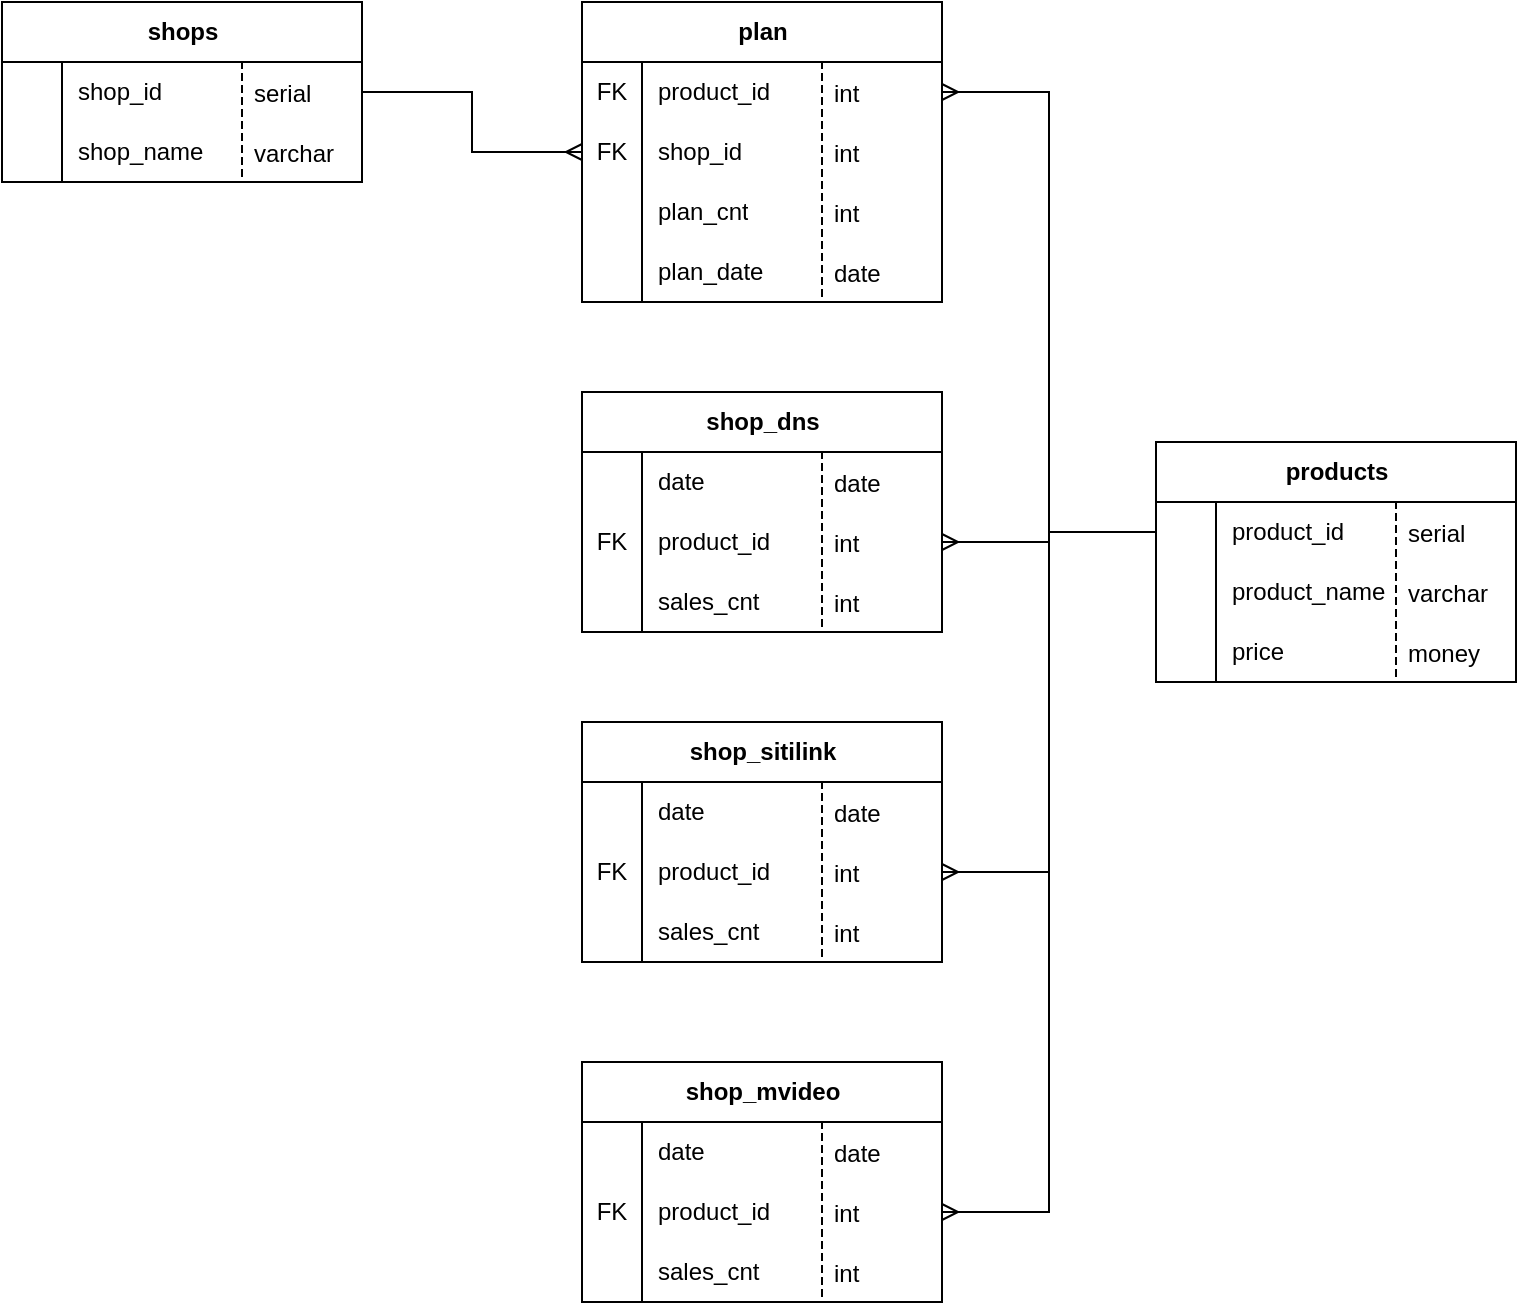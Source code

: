 <mxfile version="21.7.5" type="device">
  <diagram name="Страница — 1" id="pnWi4LDxmNp16B49t5PT">
    <mxGraphModel dx="1098" dy="828" grid="1" gridSize="10" guides="1" tooltips="1" connect="1" arrows="1" fold="1" page="1" pageScale="1" pageWidth="827" pageHeight="1169" math="0" shadow="0">
      <root>
        <mxCell id="0" />
        <mxCell id="1" parent="0" />
        <mxCell id="iOU1mYCxeO6ieShpGvnB-43" value="" style="group" vertex="1" connectable="0" parent="1">
          <mxGeometry x="360" y="270" width="180" height="150" as="geometry" />
        </mxCell>
        <mxCell id="iOU1mYCxeO6ieShpGvnB-1" value="plan" style="shape=table;startSize=30;container=1;collapsible=1;childLayout=tableLayout;fixedRows=1;rowLines=0;fontStyle=1;align=center;resizeLast=1;html=1;" vertex="1" parent="iOU1mYCxeO6ieShpGvnB-43">
          <mxGeometry width="180" height="150" as="geometry" />
        </mxCell>
        <mxCell id="iOU1mYCxeO6ieShpGvnB-50" value="" style="shape=tableRow;horizontal=0;startSize=0;swimlaneHead=0;swimlaneBody=0;fillColor=none;collapsible=0;dropTarget=0;points=[[0,0.5],[1,0.5]];portConstraint=eastwest;top=0;left=0;right=0;bottom=0;" vertex="1" parent="iOU1mYCxeO6ieShpGvnB-1">
          <mxGeometry y="30" width="180" height="30" as="geometry" />
        </mxCell>
        <mxCell id="iOU1mYCxeO6ieShpGvnB-51" value="FK" style="shape=partialRectangle;connectable=0;fillColor=none;top=0;left=0;bottom=0;right=0;editable=1;overflow=hidden;whiteSpace=wrap;html=1;" vertex="1" parent="iOU1mYCxeO6ieShpGvnB-50">
          <mxGeometry width="30" height="30" as="geometry">
            <mxRectangle width="30" height="30" as="alternateBounds" />
          </mxGeometry>
        </mxCell>
        <mxCell id="iOU1mYCxeO6ieShpGvnB-52" value="product_id" style="shape=partialRectangle;connectable=0;fillColor=none;top=0;left=0;bottom=0;right=0;align=left;spacingLeft=6;overflow=hidden;whiteSpace=wrap;html=1;" vertex="1" parent="iOU1mYCxeO6ieShpGvnB-50">
          <mxGeometry x="30" width="150" height="30" as="geometry">
            <mxRectangle width="150" height="30" as="alternateBounds" />
          </mxGeometry>
        </mxCell>
        <mxCell id="iOU1mYCxeO6ieShpGvnB-5" value="" style="shape=tableRow;horizontal=0;startSize=0;swimlaneHead=0;swimlaneBody=0;fillColor=none;collapsible=0;dropTarget=0;points=[[0,0.5],[1,0.5]];portConstraint=eastwest;top=0;left=0;right=0;bottom=0;" vertex="1" parent="iOU1mYCxeO6ieShpGvnB-1">
          <mxGeometry y="60" width="180" height="30" as="geometry" />
        </mxCell>
        <mxCell id="iOU1mYCxeO6ieShpGvnB-6" value="FK" style="shape=partialRectangle;connectable=0;fillColor=none;top=0;left=0;bottom=0;right=0;editable=1;overflow=hidden;whiteSpace=wrap;html=1;" vertex="1" parent="iOU1mYCxeO6ieShpGvnB-5">
          <mxGeometry width="30" height="30" as="geometry">
            <mxRectangle width="30" height="30" as="alternateBounds" />
          </mxGeometry>
        </mxCell>
        <mxCell id="iOU1mYCxeO6ieShpGvnB-7" value="shop_id" style="shape=partialRectangle;connectable=0;fillColor=none;top=0;left=0;bottom=0;right=0;align=left;spacingLeft=6;overflow=hidden;whiteSpace=wrap;html=1;" vertex="1" parent="iOU1mYCxeO6ieShpGvnB-5">
          <mxGeometry x="30" width="150" height="30" as="geometry">
            <mxRectangle width="150" height="30" as="alternateBounds" />
          </mxGeometry>
        </mxCell>
        <mxCell id="iOU1mYCxeO6ieShpGvnB-8" value="" style="shape=tableRow;horizontal=0;startSize=0;swimlaneHead=0;swimlaneBody=0;fillColor=none;collapsible=0;dropTarget=0;points=[[0,0.5],[1,0.5]];portConstraint=eastwest;top=0;left=0;right=0;bottom=0;" vertex="1" parent="iOU1mYCxeO6ieShpGvnB-1">
          <mxGeometry y="90" width="180" height="30" as="geometry" />
        </mxCell>
        <mxCell id="iOU1mYCxeO6ieShpGvnB-9" value="" style="shape=partialRectangle;connectable=0;fillColor=none;top=0;left=0;bottom=0;right=0;editable=1;overflow=hidden;whiteSpace=wrap;html=1;" vertex="1" parent="iOU1mYCxeO6ieShpGvnB-8">
          <mxGeometry width="30" height="30" as="geometry">
            <mxRectangle width="30" height="30" as="alternateBounds" />
          </mxGeometry>
        </mxCell>
        <mxCell id="iOU1mYCxeO6ieShpGvnB-10" value="plan_cnt" style="shape=partialRectangle;connectable=0;fillColor=none;top=0;left=0;bottom=0;right=0;align=left;spacingLeft=6;overflow=hidden;whiteSpace=wrap;html=1;" vertex="1" parent="iOU1mYCxeO6ieShpGvnB-8">
          <mxGeometry x="30" width="150" height="30" as="geometry">
            <mxRectangle width="150" height="30" as="alternateBounds" />
          </mxGeometry>
        </mxCell>
        <mxCell id="iOU1mYCxeO6ieShpGvnB-11" value="" style="shape=tableRow;horizontal=0;startSize=0;swimlaneHead=0;swimlaneBody=0;fillColor=none;collapsible=0;dropTarget=0;points=[[0,0.5],[1,0.5]];portConstraint=eastwest;top=0;left=0;right=0;bottom=0;" vertex="1" parent="iOU1mYCxeO6ieShpGvnB-1">
          <mxGeometry y="120" width="180" height="30" as="geometry" />
        </mxCell>
        <mxCell id="iOU1mYCxeO6ieShpGvnB-12" value="" style="shape=partialRectangle;connectable=0;fillColor=none;top=0;left=0;bottom=0;right=0;editable=1;overflow=hidden;whiteSpace=wrap;html=1;" vertex="1" parent="iOU1mYCxeO6ieShpGvnB-11">
          <mxGeometry width="30" height="30" as="geometry">
            <mxRectangle width="30" height="30" as="alternateBounds" />
          </mxGeometry>
        </mxCell>
        <mxCell id="iOU1mYCxeO6ieShpGvnB-13" value="plan_date" style="shape=partialRectangle;connectable=0;fillColor=none;top=0;left=0;bottom=0;right=0;align=left;spacingLeft=6;overflow=hidden;whiteSpace=wrap;html=1;" vertex="1" parent="iOU1mYCxeO6ieShpGvnB-11">
          <mxGeometry x="30" width="150" height="30" as="geometry">
            <mxRectangle width="150" height="30" as="alternateBounds" />
          </mxGeometry>
        </mxCell>
        <mxCell id="iOU1mYCxeO6ieShpGvnB-42" value="" style="group" vertex="1" connectable="0" parent="iOU1mYCxeO6ieShpGvnB-43">
          <mxGeometry x="90" y="30" width="90" height="120" as="geometry" />
        </mxCell>
        <mxCell id="iOU1mYCxeO6ieShpGvnB-14" value="int" style="shape=partialRectangle;fillColor=none;align=left;verticalAlign=middle;strokeColor=none;spacingLeft=34;rotatable=1;points=[[0,0.5],[1,0.5]];portConstraint=eastwest;dropTarget=0;movable=1;resizable=1;deletable=1;editable=1;locked=0;connectable=1;" vertex="1" parent="iOU1mYCxeO6ieShpGvnB-42">
          <mxGeometry width="90" height="30" as="geometry" />
        </mxCell>
        <mxCell id="iOU1mYCxeO6ieShpGvnB-15" value="" style="shape=partialRectangle;top=0;left=0;bottom=0;fillColor=none;stokeWidth=1;dashed=1;align=left;verticalAlign=middle;spacingLeft=4;spacingRight=4;overflow=hidden;rotatable=0;points=[];portConstraint=eastwest;part=1;" vertex="1" connectable="0" parent="iOU1mYCxeO6ieShpGvnB-14">
          <mxGeometry width="30" height="30" as="geometry" />
        </mxCell>
        <mxCell id="iOU1mYCxeO6ieShpGvnB-16" value="int" style="shape=partialRectangle;fillColor=none;align=left;verticalAlign=middle;strokeColor=none;spacingLeft=34;rotatable=0;points=[[0,0.5],[1,0.5]];portConstraint=eastwest;dropTarget=0;" vertex="1" parent="iOU1mYCxeO6ieShpGvnB-42">
          <mxGeometry y="30" width="90" height="30" as="geometry" />
        </mxCell>
        <mxCell id="iOU1mYCxeO6ieShpGvnB-17" value="" style="shape=partialRectangle;top=0;left=0;bottom=0;fillColor=none;stokeWidth=1;dashed=1;align=left;verticalAlign=middle;spacingLeft=4;spacingRight=4;overflow=hidden;rotatable=0;points=[];portConstraint=eastwest;part=1;" vertex="1" connectable="0" parent="iOU1mYCxeO6ieShpGvnB-16">
          <mxGeometry width="30" height="30" as="geometry" />
        </mxCell>
        <mxCell id="iOU1mYCxeO6ieShpGvnB-18" value="int" style="shape=partialRectangle;fillColor=none;align=left;verticalAlign=middle;strokeColor=none;spacingLeft=34;rotatable=0;points=[[0,0.5],[1,0.5]];portConstraint=eastwest;dropTarget=0;" vertex="1" parent="iOU1mYCxeO6ieShpGvnB-42">
          <mxGeometry y="60" width="90" height="30" as="geometry" />
        </mxCell>
        <mxCell id="iOU1mYCxeO6ieShpGvnB-19" value="" style="shape=partialRectangle;top=0;left=0;bottom=0;fillColor=none;stokeWidth=1;dashed=1;align=left;verticalAlign=middle;spacingLeft=4;spacingRight=4;overflow=hidden;rotatable=0;points=[];portConstraint=eastwest;part=1;" vertex="1" connectable="0" parent="iOU1mYCxeO6ieShpGvnB-18">
          <mxGeometry width="30" height="30" as="geometry" />
        </mxCell>
        <mxCell id="iOU1mYCxeO6ieShpGvnB-20" value="date" style="shape=partialRectangle;fillColor=none;align=left;verticalAlign=middle;strokeColor=none;spacingLeft=34;rotatable=0;points=[[0,0.5],[1,0.5]];portConstraint=eastwest;dropTarget=0;" vertex="1" parent="iOU1mYCxeO6ieShpGvnB-42">
          <mxGeometry y="90" width="90" height="30" as="geometry" />
        </mxCell>
        <mxCell id="iOU1mYCxeO6ieShpGvnB-21" value="" style="shape=partialRectangle;top=0;left=0;bottom=0;fillColor=none;stokeWidth=1;dashed=1;align=left;verticalAlign=middle;spacingLeft=4;spacingRight=4;overflow=hidden;rotatable=0;points=[];portConstraint=eastwest;part=1;" vertex="1" connectable="0" parent="iOU1mYCxeO6ieShpGvnB-20">
          <mxGeometry width="30" height="30" as="geometry" />
        </mxCell>
        <mxCell id="iOU1mYCxeO6ieShpGvnB-75" value="" style="group" vertex="1" connectable="0" parent="1">
          <mxGeometry x="360" y="465" width="180" height="120" as="geometry" />
        </mxCell>
        <mxCell id="iOU1mYCxeO6ieShpGvnB-56" value="shop_dns" style="shape=table;startSize=30;container=1;collapsible=1;childLayout=tableLayout;fixedRows=1;rowLines=0;fontStyle=1;align=center;resizeLast=1;html=1;" vertex="1" parent="iOU1mYCxeO6ieShpGvnB-75">
          <mxGeometry width="180" height="120" as="geometry" />
        </mxCell>
        <mxCell id="iOU1mYCxeO6ieShpGvnB-60" value="" style="shape=tableRow;horizontal=0;startSize=0;swimlaneHead=0;swimlaneBody=0;fillColor=none;collapsible=0;dropTarget=0;points=[[0,0.5],[1,0.5]];portConstraint=eastwest;top=0;left=0;right=0;bottom=0;" vertex="1" parent="iOU1mYCxeO6ieShpGvnB-56">
          <mxGeometry y="30" width="180" height="30" as="geometry" />
        </mxCell>
        <mxCell id="iOU1mYCxeO6ieShpGvnB-61" value="" style="shape=partialRectangle;connectable=0;fillColor=none;top=0;left=0;bottom=0;right=0;editable=1;overflow=hidden;whiteSpace=wrap;html=1;" vertex="1" parent="iOU1mYCxeO6ieShpGvnB-60">
          <mxGeometry width="30" height="30" as="geometry">
            <mxRectangle width="30" height="30" as="alternateBounds" />
          </mxGeometry>
        </mxCell>
        <mxCell id="iOU1mYCxeO6ieShpGvnB-62" value="date" style="shape=partialRectangle;connectable=0;fillColor=none;top=0;left=0;bottom=0;right=0;align=left;spacingLeft=6;overflow=hidden;whiteSpace=wrap;html=1;" vertex="1" parent="iOU1mYCxeO6ieShpGvnB-60">
          <mxGeometry x="30" width="150" height="30" as="geometry">
            <mxRectangle width="150" height="30" as="alternateBounds" />
          </mxGeometry>
        </mxCell>
        <mxCell id="iOU1mYCxeO6ieShpGvnB-63" value="" style="shape=tableRow;horizontal=0;startSize=0;swimlaneHead=0;swimlaneBody=0;fillColor=none;collapsible=0;dropTarget=0;points=[[0,0.5],[1,0.5]];portConstraint=eastwest;top=0;left=0;right=0;bottom=0;" vertex="1" parent="iOU1mYCxeO6ieShpGvnB-56">
          <mxGeometry y="60" width="180" height="30" as="geometry" />
        </mxCell>
        <mxCell id="iOU1mYCxeO6ieShpGvnB-64" value="FK" style="shape=partialRectangle;connectable=0;fillColor=none;top=0;left=0;bottom=0;right=0;editable=1;overflow=hidden;whiteSpace=wrap;html=1;" vertex="1" parent="iOU1mYCxeO6ieShpGvnB-63">
          <mxGeometry width="30" height="30" as="geometry">
            <mxRectangle width="30" height="30" as="alternateBounds" />
          </mxGeometry>
        </mxCell>
        <mxCell id="iOU1mYCxeO6ieShpGvnB-65" value="product_id" style="shape=partialRectangle;connectable=0;fillColor=none;top=0;left=0;bottom=0;right=0;align=left;spacingLeft=6;overflow=hidden;whiteSpace=wrap;html=1;" vertex="1" parent="iOU1mYCxeO6ieShpGvnB-63">
          <mxGeometry x="30" width="150" height="30" as="geometry">
            <mxRectangle width="150" height="30" as="alternateBounds" />
          </mxGeometry>
        </mxCell>
        <mxCell id="iOU1mYCxeO6ieShpGvnB-66" value="" style="shape=tableRow;horizontal=0;startSize=0;swimlaneHead=0;swimlaneBody=0;fillColor=none;collapsible=0;dropTarget=0;points=[[0,0.5],[1,0.5]];portConstraint=eastwest;top=0;left=0;right=0;bottom=0;" vertex="1" parent="iOU1mYCxeO6ieShpGvnB-56">
          <mxGeometry y="90" width="180" height="30" as="geometry" />
        </mxCell>
        <mxCell id="iOU1mYCxeO6ieShpGvnB-67" value="" style="shape=partialRectangle;connectable=0;fillColor=none;top=0;left=0;bottom=0;right=0;editable=1;overflow=hidden;whiteSpace=wrap;html=1;" vertex="1" parent="iOU1mYCxeO6ieShpGvnB-66">
          <mxGeometry width="30" height="30" as="geometry">
            <mxRectangle width="30" height="30" as="alternateBounds" />
          </mxGeometry>
        </mxCell>
        <mxCell id="iOU1mYCxeO6ieShpGvnB-68" value="sales_cnt" style="shape=partialRectangle;connectable=0;fillColor=none;top=0;left=0;bottom=0;right=0;align=left;spacingLeft=6;overflow=hidden;whiteSpace=wrap;html=1;" vertex="1" parent="iOU1mYCxeO6ieShpGvnB-66">
          <mxGeometry x="30" width="150" height="30" as="geometry">
            <mxRectangle width="150" height="30" as="alternateBounds" />
          </mxGeometry>
        </mxCell>
        <mxCell id="iOU1mYCxeO6ieShpGvnB-69" value="date" style="shape=partialRectangle;fillColor=none;align=left;verticalAlign=middle;strokeColor=none;spacingLeft=34;rotatable=0;points=[[0,0.5],[1,0.5]];portConstraint=eastwest;dropTarget=0;" vertex="1" parent="iOU1mYCxeO6ieShpGvnB-75">
          <mxGeometry x="90" y="30" width="90" height="30" as="geometry" />
        </mxCell>
        <mxCell id="iOU1mYCxeO6ieShpGvnB-70" value="" style="shape=partialRectangle;top=0;left=0;bottom=0;fillColor=none;stokeWidth=1;dashed=1;align=left;verticalAlign=middle;spacingLeft=4;spacingRight=4;overflow=hidden;rotatable=0;points=[];portConstraint=eastwest;part=1;" vertex="1" connectable="0" parent="iOU1mYCxeO6ieShpGvnB-69">
          <mxGeometry width="30" height="30" as="geometry" />
        </mxCell>
        <mxCell id="iOU1mYCxeO6ieShpGvnB-71" value="int" style="shape=partialRectangle;fillColor=none;align=left;verticalAlign=middle;strokeColor=none;spacingLeft=34;rotatable=0;points=[[0,0.5],[1,0.5]];portConstraint=eastwest;dropTarget=0;" vertex="1" parent="iOU1mYCxeO6ieShpGvnB-75">
          <mxGeometry x="90" y="60" width="90" height="30" as="geometry" />
        </mxCell>
        <mxCell id="iOU1mYCxeO6ieShpGvnB-72" value="" style="shape=partialRectangle;top=0;left=0;bottom=0;fillColor=none;stokeWidth=1;dashed=1;align=left;verticalAlign=middle;spacingLeft=4;spacingRight=4;overflow=hidden;rotatable=0;points=[];portConstraint=eastwest;part=1;" vertex="1" connectable="0" parent="iOU1mYCxeO6ieShpGvnB-71">
          <mxGeometry width="30" height="30" as="geometry" />
        </mxCell>
        <mxCell id="iOU1mYCxeO6ieShpGvnB-73" value="int" style="shape=partialRectangle;fillColor=none;align=left;verticalAlign=middle;strokeColor=none;spacingLeft=34;rotatable=0;points=[[0,0.5],[1,0.5]];portConstraint=eastwest;dropTarget=0;" vertex="1" parent="iOU1mYCxeO6ieShpGvnB-75">
          <mxGeometry x="90" y="90" width="90" height="30" as="geometry" />
        </mxCell>
        <mxCell id="iOU1mYCxeO6ieShpGvnB-74" value="" style="shape=partialRectangle;top=0;left=0;bottom=0;fillColor=none;stokeWidth=1;dashed=1;align=left;verticalAlign=middle;spacingLeft=4;spacingRight=4;overflow=hidden;rotatable=0;points=[];portConstraint=eastwest;part=1;" vertex="1" connectable="0" parent="iOU1mYCxeO6ieShpGvnB-73">
          <mxGeometry width="30" height="30" as="geometry" />
        </mxCell>
        <mxCell id="iOU1mYCxeO6ieShpGvnB-95" value="" style="group" vertex="1" connectable="0" parent="1">
          <mxGeometry x="647" y="490" width="180" height="120" as="geometry" />
        </mxCell>
        <mxCell id="iOU1mYCxeO6ieShpGvnB-76" value="products" style="shape=table;startSize=30;container=1;collapsible=1;childLayout=tableLayout;fixedRows=1;rowLines=0;fontStyle=1;align=center;resizeLast=1;html=1;" vertex="1" parent="iOU1mYCxeO6ieShpGvnB-95">
          <mxGeometry width="180" height="120" as="geometry" />
        </mxCell>
        <mxCell id="iOU1mYCxeO6ieShpGvnB-80" value="" style="shape=tableRow;horizontal=0;startSize=0;swimlaneHead=0;swimlaneBody=0;fillColor=none;collapsible=0;dropTarget=0;points=[[0,0.5],[1,0.5]];portConstraint=eastwest;top=0;left=0;right=0;bottom=0;" vertex="1" parent="iOU1mYCxeO6ieShpGvnB-76">
          <mxGeometry y="30" width="180" height="30" as="geometry" />
        </mxCell>
        <mxCell id="iOU1mYCxeO6ieShpGvnB-81" value="" style="shape=partialRectangle;connectable=0;fillColor=none;top=0;left=0;bottom=0;right=0;editable=1;overflow=hidden;whiteSpace=wrap;html=1;" vertex="1" parent="iOU1mYCxeO6ieShpGvnB-80">
          <mxGeometry width="30" height="30" as="geometry">
            <mxRectangle width="30" height="30" as="alternateBounds" />
          </mxGeometry>
        </mxCell>
        <mxCell id="iOU1mYCxeO6ieShpGvnB-82" value="product_id" style="shape=partialRectangle;connectable=0;fillColor=none;top=0;left=0;bottom=0;right=0;align=left;spacingLeft=6;overflow=hidden;whiteSpace=wrap;html=1;" vertex="1" parent="iOU1mYCxeO6ieShpGvnB-80">
          <mxGeometry x="30" width="150" height="30" as="geometry">
            <mxRectangle width="150" height="30" as="alternateBounds" />
          </mxGeometry>
        </mxCell>
        <mxCell id="iOU1mYCxeO6ieShpGvnB-83" value="" style="shape=tableRow;horizontal=0;startSize=0;swimlaneHead=0;swimlaneBody=0;fillColor=none;collapsible=0;dropTarget=0;points=[[0,0.5],[1,0.5]];portConstraint=eastwest;top=0;left=0;right=0;bottom=0;" vertex="1" parent="iOU1mYCxeO6ieShpGvnB-76">
          <mxGeometry y="60" width="180" height="30" as="geometry" />
        </mxCell>
        <mxCell id="iOU1mYCxeO6ieShpGvnB-84" value="" style="shape=partialRectangle;connectable=0;fillColor=none;top=0;left=0;bottom=0;right=0;editable=1;overflow=hidden;whiteSpace=wrap;html=1;" vertex="1" parent="iOU1mYCxeO6ieShpGvnB-83">
          <mxGeometry width="30" height="30" as="geometry">
            <mxRectangle width="30" height="30" as="alternateBounds" />
          </mxGeometry>
        </mxCell>
        <mxCell id="iOU1mYCxeO6ieShpGvnB-85" value="product_name" style="shape=partialRectangle;connectable=0;fillColor=none;top=0;left=0;bottom=0;right=0;align=left;spacingLeft=6;overflow=hidden;whiteSpace=wrap;html=1;" vertex="1" parent="iOU1mYCxeO6ieShpGvnB-83">
          <mxGeometry x="30" width="150" height="30" as="geometry">
            <mxRectangle width="150" height="30" as="alternateBounds" />
          </mxGeometry>
        </mxCell>
        <mxCell id="iOU1mYCxeO6ieShpGvnB-86" value="" style="shape=tableRow;horizontal=0;startSize=0;swimlaneHead=0;swimlaneBody=0;fillColor=none;collapsible=0;dropTarget=0;points=[[0,0.5],[1,0.5]];portConstraint=eastwest;top=0;left=0;right=0;bottom=0;" vertex="1" parent="iOU1mYCxeO6ieShpGvnB-76">
          <mxGeometry y="90" width="180" height="30" as="geometry" />
        </mxCell>
        <mxCell id="iOU1mYCxeO6ieShpGvnB-87" value="" style="shape=partialRectangle;connectable=0;fillColor=none;top=0;left=0;bottom=0;right=0;editable=1;overflow=hidden;whiteSpace=wrap;html=1;" vertex="1" parent="iOU1mYCxeO6ieShpGvnB-86">
          <mxGeometry width="30" height="30" as="geometry">
            <mxRectangle width="30" height="30" as="alternateBounds" />
          </mxGeometry>
        </mxCell>
        <mxCell id="iOU1mYCxeO6ieShpGvnB-88" value="price" style="shape=partialRectangle;connectable=0;fillColor=none;top=0;left=0;bottom=0;right=0;align=left;spacingLeft=6;overflow=hidden;whiteSpace=wrap;html=1;" vertex="1" parent="iOU1mYCxeO6ieShpGvnB-86">
          <mxGeometry x="30" width="150" height="30" as="geometry">
            <mxRectangle width="150" height="30" as="alternateBounds" />
          </mxGeometry>
        </mxCell>
        <mxCell id="iOU1mYCxeO6ieShpGvnB-89" value="serial" style="shape=partialRectangle;fillColor=none;align=left;verticalAlign=middle;strokeColor=none;spacingLeft=34;rotatable=0;points=[[0,0.5],[1,0.5]];portConstraint=eastwest;dropTarget=0;" vertex="1" parent="iOU1mYCxeO6ieShpGvnB-95">
          <mxGeometry x="90" y="30" width="90" height="30" as="geometry" />
        </mxCell>
        <mxCell id="iOU1mYCxeO6ieShpGvnB-90" value="" style="shape=partialRectangle;top=0;left=0;bottom=0;fillColor=none;stokeWidth=1;dashed=1;align=left;verticalAlign=middle;spacingLeft=4;spacingRight=4;overflow=hidden;rotatable=0;points=[];portConstraint=eastwest;part=1;" vertex="1" connectable="0" parent="iOU1mYCxeO6ieShpGvnB-89">
          <mxGeometry width="30" height="30" as="geometry" />
        </mxCell>
        <mxCell id="iOU1mYCxeO6ieShpGvnB-91" value="varchar" style="shape=partialRectangle;fillColor=none;align=left;verticalAlign=middle;strokeColor=none;spacingLeft=34;rotatable=0;points=[[0,0.5],[1,0.5]];portConstraint=eastwest;dropTarget=0;" vertex="1" parent="iOU1mYCxeO6ieShpGvnB-95">
          <mxGeometry x="90" y="60" width="90" height="30" as="geometry" />
        </mxCell>
        <mxCell id="iOU1mYCxeO6ieShpGvnB-92" value="" style="shape=partialRectangle;top=0;left=0;bottom=0;fillColor=none;stokeWidth=1;dashed=1;align=left;verticalAlign=middle;spacingLeft=4;spacingRight=4;overflow=hidden;rotatable=0;points=[];portConstraint=eastwest;part=1;" vertex="1" connectable="0" parent="iOU1mYCxeO6ieShpGvnB-91">
          <mxGeometry width="30" height="30" as="geometry" />
        </mxCell>
        <mxCell id="iOU1mYCxeO6ieShpGvnB-93" value="money" style="shape=partialRectangle;fillColor=none;align=left;verticalAlign=middle;strokeColor=none;spacingLeft=34;rotatable=0;points=[[0,0.5],[1,0.5]];portConstraint=eastwest;dropTarget=0;" vertex="1" parent="iOU1mYCxeO6ieShpGvnB-95">
          <mxGeometry x="90" y="90" width="90" height="30" as="geometry" />
        </mxCell>
        <mxCell id="iOU1mYCxeO6ieShpGvnB-94" value="" style="shape=partialRectangle;top=0;left=0;bottom=0;fillColor=none;stokeWidth=1;dashed=1;align=left;verticalAlign=middle;spacingLeft=4;spacingRight=4;overflow=hidden;rotatable=0;points=[];portConstraint=eastwest;part=1;" vertex="1" connectable="0" parent="iOU1mYCxeO6ieShpGvnB-93">
          <mxGeometry width="30" height="30" as="geometry" />
        </mxCell>
        <mxCell id="iOU1mYCxeO6ieShpGvnB-96" value="" style="group" vertex="1" connectable="0" parent="1">
          <mxGeometry x="360" y="800" width="180" height="120" as="geometry" />
        </mxCell>
        <mxCell id="iOU1mYCxeO6ieShpGvnB-97" value="shop_mvideo" style="shape=table;startSize=30;container=1;collapsible=1;childLayout=tableLayout;fixedRows=1;rowLines=0;fontStyle=1;align=center;resizeLast=1;html=1;" vertex="1" parent="iOU1mYCxeO6ieShpGvnB-96">
          <mxGeometry width="180" height="120" as="geometry" />
        </mxCell>
        <mxCell id="iOU1mYCxeO6ieShpGvnB-98" value="" style="shape=tableRow;horizontal=0;startSize=0;swimlaneHead=0;swimlaneBody=0;fillColor=none;collapsible=0;dropTarget=0;points=[[0,0.5],[1,0.5]];portConstraint=eastwest;top=0;left=0;right=0;bottom=0;" vertex="1" parent="iOU1mYCxeO6ieShpGvnB-97">
          <mxGeometry y="30" width="180" height="30" as="geometry" />
        </mxCell>
        <mxCell id="iOU1mYCxeO6ieShpGvnB-99" value="" style="shape=partialRectangle;connectable=0;fillColor=none;top=0;left=0;bottom=0;right=0;editable=1;overflow=hidden;whiteSpace=wrap;html=1;" vertex="1" parent="iOU1mYCxeO6ieShpGvnB-98">
          <mxGeometry width="30" height="30" as="geometry">
            <mxRectangle width="30" height="30" as="alternateBounds" />
          </mxGeometry>
        </mxCell>
        <mxCell id="iOU1mYCxeO6ieShpGvnB-100" value="date" style="shape=partialRectangle;connectable=0;fillColor=none;top=0;left=0;bottom=0;right=0;align=left;spacingLeft=6;overflow=hidden;whiteSpace=wrap;html=1;" vertex="1" parent="iOU1mYCxeO6ieShpGvnB-98">
          <mxGeometry x="30" width="150" height="30" as="geometry">
            <mxRectangle width="150" height="30" as="alternateBounds" />
          </mxGeometry>
        </mxCell>
        <mxCell id="iOU1mYCxeO6ieShpGvnB-101" value="" style="shape=tableRow;horizontal=0;startSize=0;swimlaneHead=0;swimlaneBody=0;fillColor=none;collapsible=0;dropTarget=0;points=[[0,0.5],[1,0.5]];portConstraint=eastwest;top=0;left=0;right=0;bottom=0;" vertex="1" parent="iOU1mYCxeO6ieShpGvnB-97">
          <mxGeometry y="60" width="180" height="30" as="geometry" />
        </mxCell>
        <mxCell id="iOU1mYCxeO6ieShpGvnB-102" value="FK" style="shape=partialRectangle;connectable=0;fillColor=none;top=0;left=0;bottom=0;right=0;editable=1;overflow=hidden;whiteSpace=wrap;html=1;" vertex="1" parent="iOU1mYCxeO6ieShpGvnB-101">
          <mxGeometry width="30" height="30" as="geometry">
            <mxRectangle width="30" height="30" as="alternateBounds" />
          </mxGeometry>
        </mxCell>
        <mxCell id="iOU1mYCxeO6ieShpGvnB-103" value="product_id" style="shape=partialRectangle;connectable=0;fillColor=none;top=0;left=0;bottom=0;right=0;align=left;spacingLeft=6;overflow=hidden;whiteSpace=wrap;html=1;" vertex="1" parent="iOU1mYCxeO6ieShpGvnB-101">
          <mxGeometry x="30" width="150" height="30" as="geometry">
            <mxRectangle width="150" height="30" as="alternateBounds" />
          </mxGeometry>
        </mxCell>
        <mxCell id="iOU1mYCxeO6ieShpGvnB-104" value="" style="shape=tableRow;horizontal=0;startSize=0;swimlaneHead=0;swimlaneBody=0;fillColor=none;collapsible=0;dropTarget=0;points=[[0,0.5],[1,0.5]];portConstraint=eastwest;top=0;left=0;right=0;bottom=0;" vertex="1" parent="iOU1mYCxeO6ieShpGvnB-97">
          <mxGeometry y="90" width="180" height="30" as="geometry" />
        </mxCell>
        <mxCell id="iOU1mYCxeO6ieShpGvnB-105" value="" style="shape=partialRectangle;connectable=0;fillColor=none;top=0;left=0;bottom=0;right=0;editable=1;overflow=hidden;whiteSpace=wrap;html=1;" vertex="1" parent="iOU1mYCxeO6ieShpGvnB-104">
          <mxGeometry width="30" height="30" as="geometry">
            <mxRectangle width="30" height="30" as="alternateBounds" />
          </mxGeometry>
        </mxCell>
        <mxCell id="iOU1mYCxeO6ieShpGvnB-106" value="sales_cnt" style="shape=partialRectangle;connectable=0;fillColor=none;top=0;left=0;bottom=0;right=0;align=left;spacingLeft=6;overflow=hidden;whiteSpace=wrap;html=1;" vertex="1" parent="iOU1mYCxeO6ieShpGvnB-104">
          <mxGeometry x="30" width="150" height="30" as="geometry">
            <mxRectangle width="150" height="30" as="alternateBounds" />
          </mxGeometry>
        </mxCell>
        <mxCell id="iOU1mYCxeO6ieShpGvnB-107" value="date" style="shape=partialRectangle;fillColor=none;align=left;verticalAlign=middle;strokeColor=none;spacingLeft=34;rotatable=0;points=[[0,0.5],[1,0.5]];portConstraint=eastwest;dropTarget=0;" vertex="1" parent="iOU1mYCxeO6ieShpGvnB-96">
          <mxGeometry x="90" y="30" width="90" height="30" as="geometry" />
        </mxCell>
        <mxCell id="iOU1mYCxeO6ieShpGvnB-108" value="" style="shape=partialRectangle;top=0;left=0;bottom=0;fillColor=none;stokeWidth=1;dashed=1;align=left;verticalAlign=middle;spacingLeft=4;spacingRight=4;overflow=hidden;rotatable=0;points=[];portConstraint=eastwest;part=1;" vertex="1" connectable="0" parent="iOU1mYCxeO6ieShpGvnB-107">
          <mxGeometry width="30" height="30" as="geometry" />
        </mxCell>
        <mxCell id="iOU1mYCxeO6ieShpGvnB-109" value="int" style="shape=partialRectangle;fillColor=none;align=left;verticalAlign=middle;strokeColor=none;spacingLeft=34;rotatable=0;points=[[0,0.5],[1,0.5]];portConstraint=eastwest;dropTarget=0;" vertex="1" parent="iOU1mYCxeO6ieShpGvnB-96">
          <mxGeometry x="90" y="60" width="90" height="30" as="geometry" />
        </mxCell>
        <mxCell id="iOU1mYCxeO6ieShpGvnB-110" value="" style="shape=partialRectangle;top=0;left=0;bottom=0;fillColor=none;stokeWidth=1;dashed=1;align=left;verticalAlign=middle;spacingLeft=4;spacingRight=4;overflow=hidden;rotatable=0;points=[];portConstraint=eastwest;part=1;" vertex="1" connectable="0" parent="iOU1mYCxeO6ieShpGvnB-109">
          <mxGeometry width="30" height="30" as="geometry" />
        </mxCell>
        <mxCell id="iOU1mYCxeO6ieShpGvnB-111" value="int" style="shape=partialRectangle;fillColor=none;align=left;verticalAlign=middle;strokeColor=none;spacingLeft=34;rotatable=0;points=[[0,0.5],[1,0.5]];portConstraint=eastwest;dropTarget=0;" vertex="1" parent="iOU1mYCxeO6ieShpGvnB-96">
          <mxGeometry x="90" y="90" width="90" height="30" as="geometry" />
        </mxCell>
        <mxCell id="iOU1mYCxeO6ieShpGvnB-112" value="" style="shape=partialRectangle;top=0;left=0;bottom=0;fillColor=none;stokeWidth=1;dashed=1;align=left;verticalAlign=middle;spacingLeft=4;spacingRight=4;overflow=hidden;rotatable=0;points=[];portConstraint=eastwest;part=1;" vertex="1" connectable="0" parent="iOU1mYCxeO6ieShpGvnB-111">
          <mxGeometry width="30" height="30" as="geometry" />
        </mxCell>
        <mxCell id="iOU1mYCxeO6ieShpGvnB-113" value="" style="group" vertex="1" connectable="0" parent="1">
          <mxGeometry x="360" y="630" width="180" height="120" as="geometry" />
        </mxCell>
        <mxCell id="iOU1mYCxeO6ieShpGvnB-114" value="shop_sitilink" style="shape=table;startSize=30;container=1;collapsible=1;childLayout=tableLayout;fixedRows=1;rowLines=0;fontStyle=1;align=center;resizeLast=1;html=1;" vertex="1" parent="iOU1mYCxeO6ieShpGvnB-113">
          <mxGeometry width="180" height="120" as="geometry" />
        </mxCell>
        <mxCell id="iOU1mYCxeO6ieShpGvnB-115" value="" style="shape=tableRow;horizontal=0;startSize=0;swimlaneHead=0;swimlaneBody=0;fillColor=none;collapsible=0;dropTarget=0;points=[[0,0.5],[1,0.5]];portConstraint=eastwest;top=0;left=0;right=0;bottom=0;" vertex="1" parent="iOU1mYCxeO6ieShpGvnB-114">
          <mxGeometry y="30" width="180" height="30" as="geometry" />
        </mxCell>
        <mxCell id="iOU1mYCxeO6ieShpGvnB-116" value="" style="shape=partialRectangle;connectable=0;fillColor=none;top=0;left=0;bottom=0;right=0;editable=1;overflow=hidden;whiteSpace=wrap;html=1;" vertex="1" parent="iOU1mYCxeO6ieShpGvnB-115">
          <mxGeometry width="30" height="30" as="geometry">
            <mxRectangle width="30" height="30" as="alternateBounds" />
          </mxGeometry>
        </mxCell>
        <mxCell id="iOU1mYCxeO6ieShpGvnB-117" value="date" style="shape=partialRectangle;connectable=0;fillColor=none;top=0;left=0;bottom=0;right=0;align=left;spacingLeft=6;overflow=hidden;whiteSpace=wrap;html=1;" vertex="1" parent="iOU1mYCxeO6ieShpGvnB-115">
          <mxGeometry x="30" width="150" height="30" as="geometry">
            <mxRectangle width="150" height="30" as="alternateBounds" />
          </mxGeometry>
        </mxCell>
        <mxCell id="iOU1mYCxeO6ieShpGvnB-118" value="" style="shape=tableRow;horizontal=0;startSize=0;swimlaneHead=0;swimlaneBody=0;fillColor=none;collapsible=0;dropTarget=0;points=[[0,0.5],[1,0.5]];portConstraint=eastwest;top=0;left=0;right=0;bottom=0;" vertex="1" parent="iOU1mYCxeO6ieShpGvnB-114">
          <mxGeometry y="60" width="180" height="30" as="geometry" />
        </mxCell>
        <mxCell id="iOU1mYCxeO6ieShpGvnB-119" value="FK" style="shape=partialRectangle;connectable=0;fillColor=none;top=0;left=0;bottom=0;right=0;editable=1;overflow=hidden;whiteSpace=wrap;html=1;" vertex="1" parent="iOU1mYCxeO6ieShpGvnB-118">
          <mxGeometry width="30" height="30" as="geometry">
            <mxRectangle width="30" height="30" as="alternateBounds" />
          </mxGeometry>
        </mxCell>
        <mxCell id="iOU1mYCxeO6ieShpGvnB-120" value="product_id" style="shape=partialRectangle;connectable=0;fillColor=none;top=0;left=0;bottom=0;right=0;align=left;spacingLeft=6;overflow=hidden;whiteSpace=wrap;html=1;" vertex="1" parent="iOU1mYCxeO6ieShpGvnB-118">
          <mxGeometry x="30" width="150" height="30" as="geometry">
            <mxRectangle width="150" height="30" as="alternateBounds" />
          </mxGeometry>
        </mxCell>
        <mxCell id="iOU1mYCxeO6ieShpGvnB-121" value="" style="shape=tableRow;horizontal=0;startSize=0;swimlaneHead=0;swimlaneBody=0;fillColor=none;collapsible=0;dropTarget=0;points=[[0,0.5],[1,0.5]];portConstraint=eastwest;top=0;left=0;right=0;bottom=0;" vertex="1" parent="iOU1mYCxeO6ieShpGvnB-114">
          <mxGeometry y="90" width="180" height="30" as="geometry" />
        </mxCell>
        <mxCell id="iOU1mYCxeO6ieShpGvnB-122" value="" style="shape=partialRectangle;connectable=0;fillColor=none;top=0;left=0;bottom=0;right=0;editable=1;overflow=hidden;whiteSpace=wrap;html=1;" vertex="1" parent="iOU1mYCxeO6ieShpGvnB-121">
          <mxGeometry width="30" height="30" as="geometry">
            <mxRectangle width="30" height="30" as="alternateBounds" />
          </mxGeometry>
        </mxCell>
        <mxCell id="iOU1mYCxeO6ieShpGvnB-123" value="sales_cnt" style="shape=partialRectangle;connectable=0;fillColor=none;top=0;left=0;bottom=0;right=0;align=left;spacingLeft=6;overflow=hidden;whiteSpace=wrap;html=1;" vertex="1" parent="iOU1mYCxeO6ieShpGvnB-121">
          <mxGeometry x="30" width="150" height="30" as="geometry">
            <mxRectangle width="150" height="30" as="alternateBounds" />
          </mxGeometry>
        </mxCell>
        <mxCell id="iOU1mYCxeO6ieShpGvnB-124" value="date" style="shape=partialRectangle;fillColor=none;align=left;verticalAlign=middle;strokeColor=none;spacingLeft=34;rotatable=0;points=[[0,0.5],[1,0.5]];portConstraint=eastwest;dropTarget=0;" vertex="1" parent="iOU1mYCxeO6ieShpGvnB-113">
          <mxGeometry x="90" y="30" width="90" height="30" as="geometry" />
        </mxCell>
        <mxCell id="iOU1mYCxeO6ieShpGvnB-125" value="" style="shape=partialRectangle;top=0;left=0;bottom=0;fillColor=none;stokeWidth=1;dashed=1;align=left;verticalAlign=middle;spacingLeft=4;spacingRight=4;overflow=hidden;rotatable=0;points=[];portConstraint=eastwest;part=1;" vertex="1" connectable="0" parent="iOU1mYCxeO6ieShpGvnB-124">
          <mxGeometry width="30" height="30" as="geometry" />
        </mxCell>
        <mxCell id="iOU1mYCxeO6ieShpGvnB-126" value="int" style="shape=partialRectangle;fillColor=none;align=left;verticalAlign=middle;strokeColor=none;spacingLeft=34;rotatable=0;points=[[0,0.5],[1,0.5]];portConstraint=eastwest;dropTarget=0;" vertex="1" parent="iOU1mYCxeO6ieShpGvnB-113">
          <mxGeometry x="90" y="60" width="90" height="30" as="geometry" />
        </mxCell>
        <mxCell id="iOU1mYCxeO6ieShpGvnB-127" value="" style="shape=partialRectangle;top=0;left=0;bottom=0;fillColor=none;stokeWidth=1;dashed=1;align=left;verticalAlign=middle;spacingLeft=4;spacingRight=4;overflow=hidden;rotatable=0;points=[];portConstraint=eastwest;part=1;" vertex="1" connectable="0" parent="iOU1mYCxeO6ieShpGvnB-126">
          <mxGeometry width="30" height="30" as="geometry" />
        </mxCell>
        <mxCell id="iOU1mYCxeO6ieShpGvnB-128" value="int" style="shape=partialRectangle;fillColor=none;align=left;verticalAlign=middle;strokeColor=none;spacingLeft=34;rotatable=0;points=[[0,0.5],[1,0.5]];portConstraint=eastwest;dropTarget=0;" vertex="1" parent="iOU1mYCxeO6ieShpGvnB-113">
          <mxGeometry x="90" y="90" width="90" height="30" as="geometry" />
        </mxCell>
        <mxCell id="iOU1mYCxeO6ieShpGvnB-129" value="" style="shape=partialRectangle;top=0;left=0;bottom=0;fillColor=none;stokeWidth=1;dashed=1;align=left;verticalAlign=middle;spacingLeft=4;spacingRight=4;overflow=hidden;rotatable=0;points=[];portConstraint=eastwest;part=1;" vertex="1" connectable="0" parent="iOU1mYCxeO6ieShpGvnB-128">
          <mxGeometry width="30" height="30" as="geometry" />
        </mxCell>
        <mxCell id="iOU1mYCxeO6ieShpGvnB-131" style="edgeStyle=orthogonalEdgeStyle;rounded=0;orthogonalLoop=1;jettySize=auto;html=1;exitX=1;exitY=0.5;exitDx=0;exitDy=0;entryX=0;entryY=0.5;entryDx=0;entryDy=0;startArrow=ERmany;startFill=0;endArrow=baseDash;endFill=0;" edge="1" parent="1" source="iOU1mYCxeO6ieShpGvnB-109" target="iOU1mYCxeO6ieShpGvnB-80">
          <mxGeometry relative="1" as="geometry" />
        </mxCell>
        <mxCell id="iOU1mYCxeO6ieShpGvnB-132" style="edgeStyle=orthogonalEdgeStyle;rounded=0;orthogonalLoop=1;jettySize=auto;html=1;exitX=1;exitY=0.5;exitDx=0;exitDy=0;endArrow=baseDash;endFill=0;startArrow=ERmany;startFill=0;" edge="1" parent="1" source="iOU1mYCxeO6ieShpGvnB-126" target="iOU1mYCxeO6ieShpGvnB-80">
          <mxGeometry relative="1" as="geometry" />
        </mxCell>
        <mxCell id="iOU1mYCxeO6ieShpGvnB-133" style="edgeStyle=orthogonalEdgeStyle;rounded=0;orthogonalLoop=1;jettySize=auto;html=1;exitX=1;exitY=0.5;exitDx=0;exitDy=0;startArrow=ERmany;startFill=0;endArrow=baseDash;endFill=0;" edge="1" parent="1" source="iOU1mYCxeO6ieShpGvnB-71" target="iOU1mYCxeO6ieShpGvnB-80">
          <mxGeometry relative="1" as="geometry" />
        </mxCell>
        <mxCell id="iOU1mYCxeO6ieShpGvnB-134" style="edgeStyle=orthogonalEdgeStyle;rounded=0;orthogonalLoop=1;jettySize=auto;html=1;exitX=1;exitY=0.5;exitDx=0;exitDy=0;endArrow=baseDash;endFill=0;startArrow=ERmany;startFill=0;" edge="1" parent="1" source="iOU1mYCxeO6ieShpGvnB-14" target="iOU1mYCxeO6ieShpGvnB-80">
          <mxGeometry relative="1" as="geometry" />
        </mxCell>
        <mxCell id="iOU1mYCxeO6ieShpGvnB-135" value="" style="group" vertex="1" connectable="0" parent="1">
          <mxGeometry x="70" y="270" width="180" height="120" as="geometry" />
        </mxCell>
        <mxCell id="iOU1mYCxeO6ieShpGvnB-136" value="shops" style="shape=table;startSize=30;container=1;collapsible=1;childLayout=tableLayout;fixedRows=1;rowLines=0;fontStyle=1;align=center;resizeLast=1;html=1;" vertex="1" parent="iOU1mYCxeO6ieShpGvnB-135">
          <mxGeometry width="180" height="90" as="geometry" />
        </mxCell>
        <mxCell id="iOU1mYCxeO6ieShpGvnB-137" value="" style="shape=tableRow;horizontal=0;startSize=0;swimlaneHead=0;swimlaneBody=0;fillColor=none;collapsible=0;dropTarget=0;points=[[0,0.5],[1,0.5]];portConstraint=eastwest;top=0;left=0;right=0;bottom=0;" vertex="1" parent="iOU1mYCxeO6ieShpGvnB-136">
          <mxGeometry y="30" width="180" height="30" as="geometry" />
        </mxCell>
        <mxCell id="iOU1mYCxeO6ieShpGvnB-138" value="" style="shape=partialRectangle;connectable=0;fillColor=none;top=0;left=0;bottom=0;right=0;editable=1;overflow=hidden;whiteSpace=wrap;html=1;" vertex="1" parent="iOU1mYCxeO6ieShpGvnB-137">
          <mxGeometry width="30" height="30" as="geometry">
            <mxRectangle width="30" height="30" as="alternateBounds" />
          </mxGeometry>
        </mxCell>
        <mxCell id="iOU1mYCxeO6ieShpGvnB-139" value="shop_id" style="shape=partialRectangle;connectable=0;fillColor=none;top=0;left=0;bottom=0;right=0;align=left;spacingLeft=6;overflow=hidden;whiteSpace=wrap;html=1;" vertex="1" parent="iOU1mYCxeO6ieShpGvnB-137">
          <mxGeometry x="30" width="150" height="30" as="geometry">
            <mxRectangle width="150" height="30" as="alternateBounds" />
          </mxGeometry>
        </mxCell>
        <mxCell id="iOU1mYCxeO6ieShpGvnB-140" value="" style="shape=tableRow;horizontal=0;startSize=0;swimlaneHead=0;swimlaneBody=0;fillColor=none;collapsible=0;dropTarget=0;points=[[0,0.5],[1,0.5]];portConstraint=eastwest;top=0;left=0;right=0;bottom=0;" vertex="1" parent="iOU1mYCxeO6ieShpGvnB-136">
          <mxGeometry y="60" width="180" height="30" as="geometry" />
        </mxCell>
        <mxCell id="iOU1mYCxeO6ieShpGvnB-141" value="" style="shape=partialRectangle;connectable=0;fillColor=none;top=0;left=0;bottom=0;right=0;editable=1;overflow=hidden;whiteSpace=wrap;html=1;" vertex="1" parent="iOU1mYCxeO6ieShpGvnB-140">
          <mxGeometry width="30" height="30" as="geometry">
            <mxRectangle width="30" height="30" as="alternateBounds" />
          </mxGeometry>
        </mxCell>
        <mxCell id="iOU1mYCxeO6ieShpGvnB-142" value="shop_name" style="shape=partialRectangle;connectable=0;fillColor=none;top=0;left=0;bottom=0;right=0;align=left;spacingLeft=6;overflow=hidden;whiteSpace=wrap;html=1;" vertex="1" parent="iOU1mYCxeO6ieShpGvnB-140">
          <mxGeometry x="30" width="150" height="30" as="geometry">
            <mxRectangle width="150" height="30" as="alternateBounds" />
          </mxGeometry>
        </mxCell>
        <mxCell id="iOU1mYCxeO6ieShpGvnB-146" value="serial" style="shape=partialRectangle;fillColor=none;align=left;verticalAlign=middle;strokeColor=none;spacingLeft=34;rotatable=0;points=[[0,0.5],[1,0.5]];portConstraint=eastwest;dropTarget=0;" vertex="1" parent="iOU1mYCxeO6ieShpGvnB-135">
          <mxGeometry x="90" y="30" width="90" height="30" as="geometry" />
        </mxCell>
        <mxCell id="iOU1mYCxeO6ieShpGvnB-147" value="" style="shape=partialRectangle;top=0;left=0;bottom=0;fillColor=none;stokeWidth=1;dashed=1;align=left;verticalAlign=middle;spacingLeft=4;spacingRight=4;overflow=hidden;rotatable=0;points=[];portConstraint=eastwest;part=1;" vertex="1" connectable="0" parent="iOU1mYCxeO6ieShpGvnB-146">
          <mxGeometry width="30" height="30" as="geometry" />
        </mxCell>
        <mxCell id="iOU1mYCxeO6ieShpGvnB-148" value="varchar" style="shape=partialRectangle;fillColor=none;align=left;verticalAlign=middle;strokeColor=none;spacingLeft=34;rotatable=0;points=[[0,0.5],[1,0.5]];portConstraint=eastwest;dropTarget=0;" vertex="1" parent="iOU1mYCxeO6ieShpGvnB-135">
          <mxGeometry x="90" y="60" width="90" height="30" as="geometry" />
        </mxCell>
        <mxCell id="iOU1mYCxeO6ieShpGvnB-149" value="" style="shape=partialRectangle;top=0;left=0;bottom=0;fillColor=none;stokeWidth=1;dashed=1;align=left;verticalAlign=middle;spacingLeft=4;spacingRight=4;overflow=hidden;rotatable=0;points=[];portConstraint=eastwest;part=1;" vertex="1" connectable="0" parent="iOU1mYCxeO6ieShpGvnB-148">
          <mxGeometry width="30" height="30" as="geometry" />
        </mxCell>
        <mxCell id="iOU1mYCxeO6ieShpGvnB-152" style="edgeStyle=orthogonalEdgeStyle;rounded=0;orthogonalLoop=1;jettySize=auto;html=1;exitX=1;exitY=0.5;exitDx=0;exitDy=0;entryX=0;entryY=0.5;entryDx=0;entryDy=0;endArrow=ERmany;endFill=0;" edge="1" parent="1" source="iOU1mYCxeO6ieShpGvnB-146" target="iOU1mYCxeO6ieShpGvnB-5">
          <mxGeometry relative="1" as="geometry" />
        </mxCell>
      </root>
    </mxGraphModel>
  </diagram>
</mxfile>
